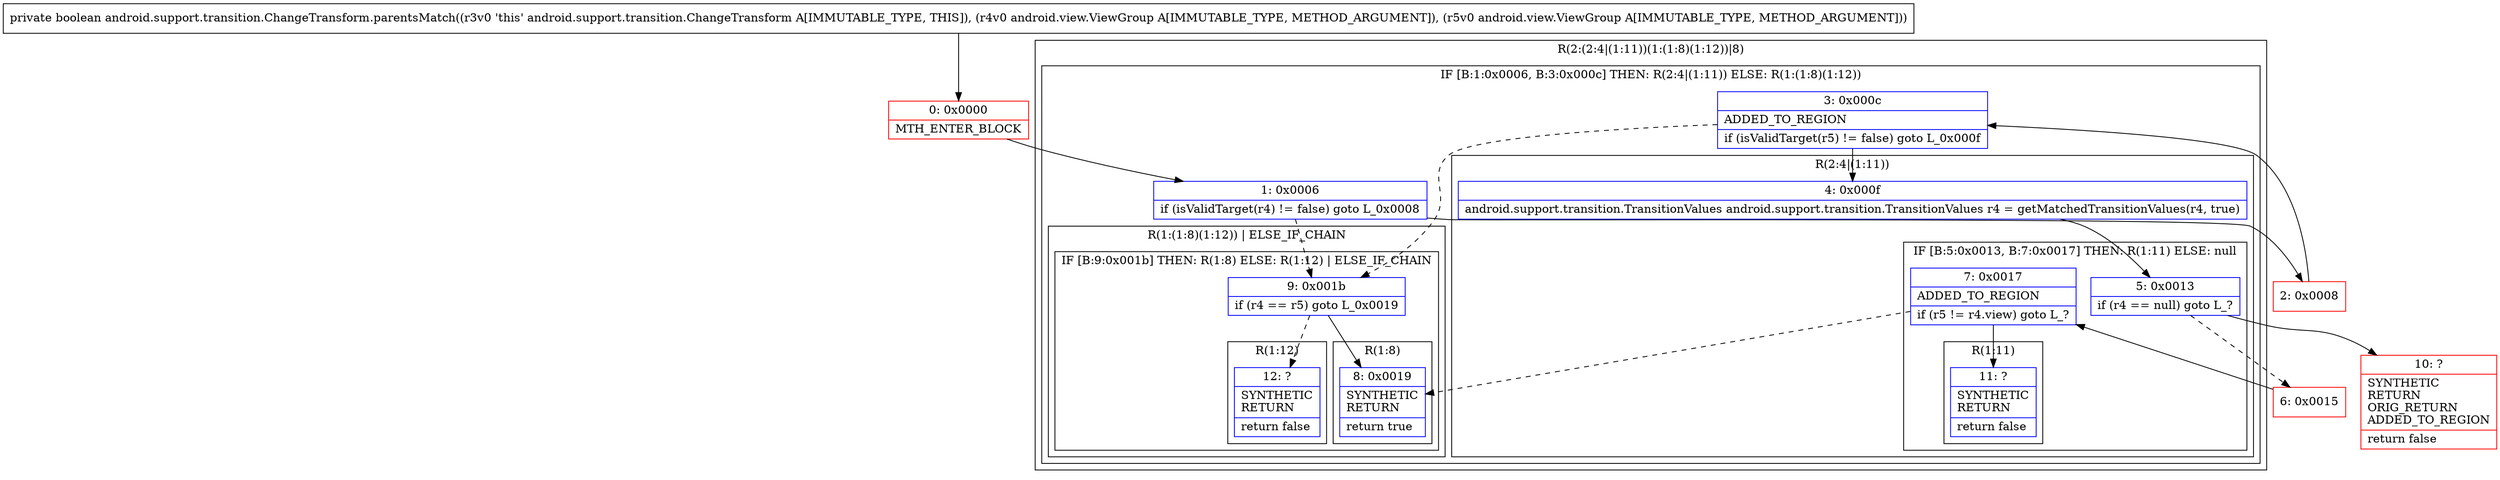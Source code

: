 digraph "CFG forandroid.support.transition.ChangeTransform.parentsMatch(Landroid\/view\/ViewGroup;Landroid\/view\/ViewGroup;)Z" {
subgraph cluster_Region_1938038540 {
label = "R(2:(2:4|(1:11))(1:(1:8)(1:12))|8)";
node [shape=record,color=blue];
subgraph cluster_IfRegion_2119828509 {
label = "IF [B:1:0x0006, B:3:0x000c] THEN: R(2:4|(1:11)) ELSE: R(1:(1:8)(1:12))";
node [shape=record,color=blue];
Node_1 [shape=record,label="{1\:\ 0x0006|if (isValidTarget(r4) != false) goto L_0x0008\l}"];
Node_3 [shape=record,label="{3\:\ 0x000c|ADDED_TO_REGION\l|if (isValidTarget(r5) != false) goto L_0x000f\l}"];
subgraph cluster_Region_508590715 {
label = "R(2:4|(1:11))";
node [shape=record,color=blue];
Node_4 [shape=record,label="{4\:\ 0x000f|android.support.transition.TransitionValues android.support.transition.TransitionValues r4 = getMatchedTransitionValues(r4, true)\l}"];
subgraph cluster_IfRegion_73187050 {
label = "IF [B:5:0x0013, B:7:0x0017] THEN: R(1:11) ELSE: null";
node [shape=record,color=blue];
Node_5 [shape=record,label="{5\:\ 0x0013|if (r4 == null) goto L_?\l}"];
Node_7 [shape=record,label="{7\:\ 0x0017|ADDED_TO_REGION\l|if (r5 != r4.view) goto L_?\l}"];
subgraph cluster_Region_435993325 {
label = "R(1:11)";
node [shape=record,color=blue];
Node_11 [shape=record,label="{11\:\ ?|SYNTHETIC\lRETURN\l|return false\l}"];
}
}
}
subgraph cluster_Region_887405410 {
label = "R(1:(1:8)(1:12)) | ELSE_IF_CHAIN\l";
node [shape=record,color=blue];
subgraph cluster_IfRegion_1741401741 {
label = "IF [B:9:0x001b] THEN: R(1:8) ELSE: R(1:12) | ELSE_IF_CHAIN\l";
node [shape=record,color=blue];
Node_9 [shape=record,label="{9\:\ 0x001b|if (r4 == r5) goto L_0x0019\l}"];
subgraph cluster_Region_1226777733 {
label = "R(1:8)";
node [shape=record,color=blue];
Node_8 [shape=record,label="{8\:\ 0x0019|SYNTHETIC\lRETURN\l|return true\l}"];
}
subgraph cluster_Region_902354073 {
label = "R(1:12)";
node [shape=record,color=blue];
Node_12 [shape=record,label="{12\:\ ?|SYNTHETIC\lRETURN\l|return false\l}"];
}
}
}
}
Node_8 [shape=record,label="{8\:\ 0x0019|SYNTHETIC\lRETURN\l|return true\l}"];
}
Node_0 [shape=record,color=red,label="{0\:\ 0x0000|MTH_ENTER_BLOCK\l}"];
Node_2 [shape=record,color=red,label="{2\:\ 0x0008}"];
Node_6 [shape=record,color=red,label="{6\:\ 0x0015}"];
Node_10 [shape=record,color=red,label="{10\:\ ?|SYNTHETIC\lRETURN\lORIG_RETURN\lADDED_TO_REGION\l|return false\l}"];
MethodNode[shape=record,label="{private boolean android.support.transition.ChangeTransform.parentsMatch((r3v0 'this' android.support.transition.ChangeTransform A[IMMUTABLE_TYPE, THIS]), (r4v0 android.view.ViewGroup A[IMMUTABLE_TYPE, METHOD_ARGUMENT]), (r5v0 android.view.ViewGroup A[IMMUTABLE_TYPE, METHOD_ARGUMENT])) }"];
MethodNode -> Node_0;
Node_1 -> Node_2;
Node_1 -> Node_9[style=dashed];
Node_3 -> Node_4;
Node_3 -> Node_9[style=dashed];
Node_4 -> Node_5;
Node_5 -> Node_6[style=dashed];
Node_5 -> Node_10;
Node_7 -> Node_8[style=dashed];
Node_7 -> Node_11;
Node_9 -> Node_8;
Node_9 -> Node_12[style=dashed];
Node_0 -> Node_1;
Node_2 -> Node_3;
Node_6 -> Node_7;
}

